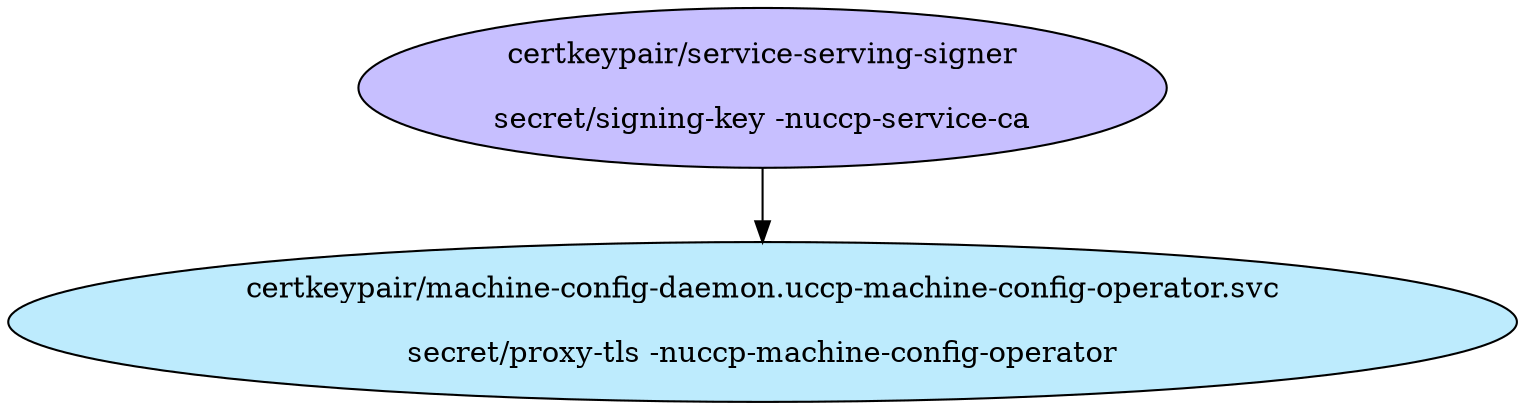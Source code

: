 digraph "Local Certificate" {
  // Node definitions.
  1 [
    label="certkeypair/service-serving-signer\n\nsecret/signing-key -nuccp-service-ca\n"
    style=filled
    fillcolor="#c7bfff"
  ];
  13 [
    label="certkeypair/machine-config-daemon.uccp-machine-config-operator.svc\n\nsecret/proxy-tls -nuccp-machine-config-operator\n"
    style=filled
    fillcolor="#bdebfd"
  ];

  // Edge definitions.
  1 -> 13;
}
